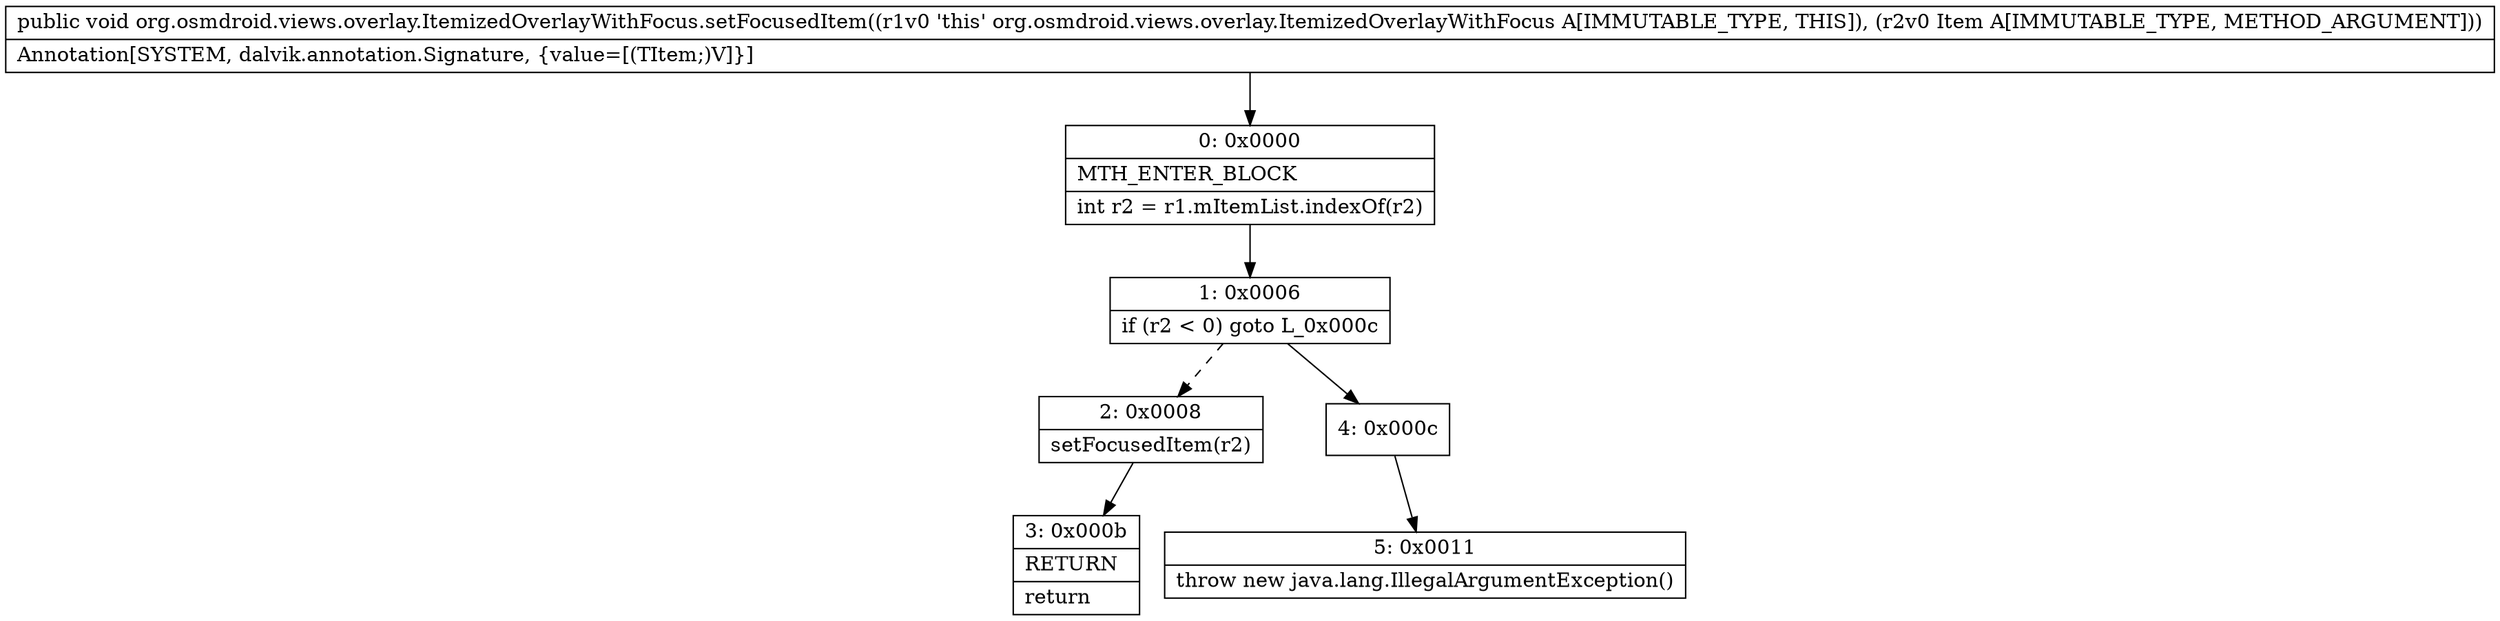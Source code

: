 digraph "CFG fororg.osmdroid.views.overlay.ItemizedOverlayWithFocus.setFocusedItem(Lorg\/osmdroid\/views\/overlay\/OverlayItem;)V" {
Node_0 [shape=record,label="{0\:\ 0x0000|MTH_ENTER_BLOCK\l|int r2 = r1.mItemList.indexOf(r2)\l}"];
Node_1 [shape=record,label="{1\:\ 0x0006|if (r2 \< 0) goto L_0x000c\l}"];
Node_2 [shape=record,label="{2\:\ 0x0008|setFocusedItem(r2)\l}"];
Node_3 [shape=record,label="{3\:\ 0x000b|RETURN\l|return\l}"];
Node_4 [shape=record,label="{4\:\ 0x000c}"];
Node_5 [shape=record,label="{5\:\ 0x0011|throw new java.lang.IllegalArgumentException()\l}"];
MethodNode[shape=record,label="{public void org.osmdroid.views.overlay.ItemizedOverlayWithFocus.setFocusedItem((r1v0 'this' org.osmdroid.views.overlay.ItemizedOverlayWithFocus A[IMMUTABLE_TYPE, THIS]), (r2v0 Item A[IMMUTABLE_TYPE, METHOD_ARGUMENT]))  | Annotation[SYSTEM, dalvik.annotation.Signature, \{value=[(TItem;)V]\}]\l}"];
MethodNode -> Node_0;
Node_0 -> Node_1;
Node_1 -> Node_2[style=dashed];
Node_1 -> Node_4;
Node_2 -> Node_3;
Node_4 -> Node_5;
}


